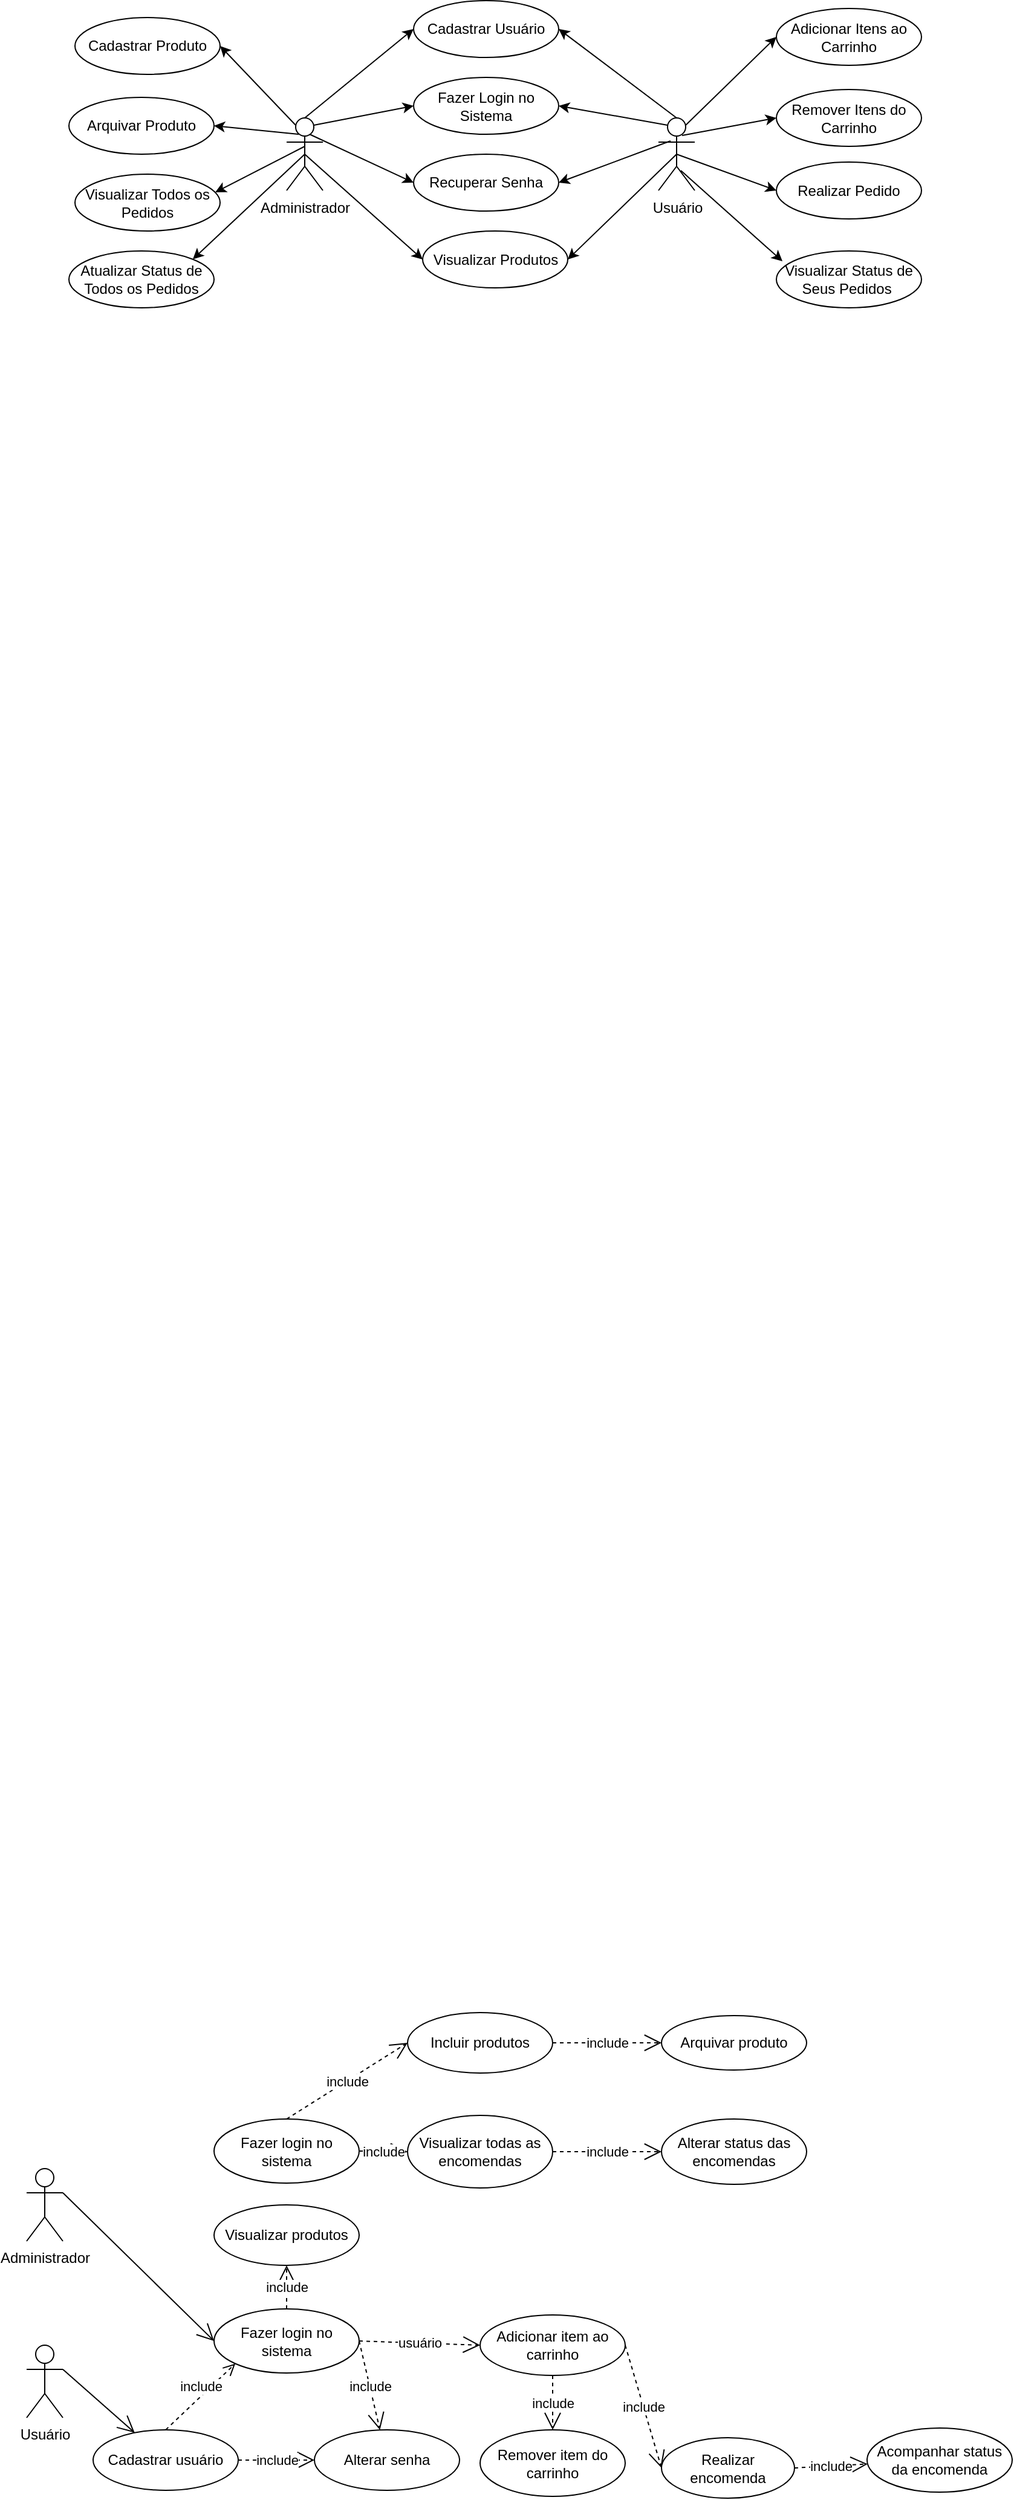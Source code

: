 <mxfile version="10.7.5" type="github"><diagram id="iFJP6-Cala5NGre8u_Ql" name="Page-1"><mxGraphModel dx="918" dy="537" grid="1" gridSize="10" guides="1" tooltips="1" connect="1" arrows="1" fold="1" page="1" pageScale="1" pageWidth="827" pageHeight="1169" math="0" shadow="0"><root><mxCell id="0"/><mxCell id="1" parent="0"/><mxCell id="V1OaZmoZynYaGihRjnmN-1" value="Administrador&lt;br&gt;&lt;br&gt;" style="shape=umlActor;verticalLabelPosition=bottom;labelBackgroundColor=#ffffff;verticalAlign=top;html=1;" parent="1" vertex="1"><mxGeometry x="40" y="2009" width="30" height="60" as="geometry"/></mxCell><mxCell id="V1OaZmoZynYaGihRjnmN-4" value="Visualizar produtos&lt;br&gt;" style="ellipse;whiteSpace=wrap;html=1;" parent="1" vertex="1"><mxGeometry x="195" y="2039" width="120" height="50" as="geometry"/></mxCell><mxCell id="V1OaZmoZynYaGihRjnmN-5" value="Usuário&lt;br&gt;&lt;br&gt;" style="shape=umlActor;verticalLabelPosition=bottom;labelBackgroundColor=#ffffff;verticalAlign=top;html=1;" parent="1" vertex="1"><mxGeometry x="40" y="2155" width="30" height="60" as="geometry"/></mxCell><mxCell id="ndjsxVI_LUWOcdB2uOq--4" value="&lt;table&gt;&lt;tbody&gt;&lt;tr&gt;&lt;td&gt;&lt;p&gt;&lt;span&gt;Cadastrar  usuário&lt;/span&gt;&lt;/p&gt;&lt;/td&gt;&lt;/tr&gt;&lt;/tbody&gt;&lt;/table&gt;" style="ellipse;whiteSpace=wrap;html=1;" parent="1" vertex="1"><mxGeometry x="95" y="2225" width="120" height="50" as="geometry"/></mxCell><mxCell id="ndjsxVI_LUWOcdB2uOq--10" value="Alterar senha" style="ellipse;whiteSpace=wrap;html=1;" parent="1" vertex="1"><mxGeometry x="278" y="2225" width="120" height="50" as="geometry"/></mxCell><mxCell id="ndjsxVI_LUWOcdB2uOq--12" value="Adicionar item&amp;nbsp;ao carrinho&lt;br&gt;" style="ellipse;whiteSpace=wrap;html=1;" parent="1" vertex="1"><mxGeometry x="415" y="2130" width="120" height="50" as="geometry"/></mxCell><mxCell id="ndjsxVI_LUWOcdB2uOq--16" value="Realizar encomenda&lt;br&gt;" style="ellipse;whiteSpace=wrap;html=1;" parent="1" vertex="1"><mxGeometry x="565" y="2231.5" width="110" height="50" as="geometry"/></mxCell><mxCell id="ndjsxVI_LUWOcdB2uOq--20" value="Incluir produtos&lt;br&gt;" style="ellipse;whiteSpace=wrap;html=1;" parent="1" vertex="1"><mxGeometry x="355" y="1880" width="120" height="50" as="geometry"/></mxCell><mxCell id="ndjsxVI_LUWOcdB2uOq--22" value="include&lt;br&gt;" style="endArrow=open;endSize=12;dashed=1;html=1;exitX=1;exitY=0.5;exitDx=0;exitDy=0;entryX=0;entryY=0.5;entryDx=0;entryDy=0;" parent="1" source="ndjsxVI_LUWOcdB2uOq--12" target="ndjsxVI_LUWOcdB2uOq--16" edge="1"><mxGeometry width="160" relative="1" as="geometry"><mxPoint x="435" y="2255" as="sourcePoint"/><mxPoint x="595" y="2255" as="targetPoint"/></mxGeometry></mxCell><mxCell id="ndjsxVI_LUWOcdB2uOq--23" value="include&lt;br&gt;" style="endArrow=open;endSize=12;dashed=1;html=1;entryX=0;entryY=0.5;entryDx=0;entryDy=0;exitX=1;exitY=0.5;exitDx=0;exitDy=0;" parent="1" source="ndjsxVI_LUWOcdB2uOq--4" target="ndjsxVI_LUWOcdB2uOq--10" edge="1"><mxGeometry width="160" relative="1" as="geometry"><mxPoint x="285" y="2149" as="sourcePoint"/><mxPoint x="335" y="2250" as="targetPoint"/></mxGeometry></mxCell><mxCell id="ndjsxVI_LUWOcdB2uOq--26" value="include&lt;br&gt;" style="endArrow=open;endSize=12;dashed=1;html=1;exitX=1;exitY=0.5;exitDx=0;exitDy=0;" parent="1" source="ndjsxVI_LUWOcdB2uOq--20" target="ndjsxVI_LUWOcdB2uOq--27" edge="1"><mxGeometry width="160" relative="1" as="geometry"><mxPoint x="255" y="1884.5" as="sourcePoint"/><mxPoint x="315" y="1890" as="targetPoint"/></mxGeometry></mxCell><mxCell id="ndjsxVI_LUWOcdB2uOq--27" value="Arquivar produto" style="ellipse;whiteSpace=wrap;html=1;" parent="1" vertex="1"><mxGeometry x="565" y="1882.5" width="120" height="45" as="geometry"/></mxCell><mxCell id="ndjsxVI_LUWOcdB2uOq--28" value="include&lt;br&gt;" style="endArrow=open;endSize=12;dashed=1;html=1;exitX=0.5;exitY=1;exitDx=0;exitDy=0;" parent="1" source="ndjsxVI_LUWOcdB2uOq--12" target="ndjsxVI_LUWOcdB2uOq--29" edge="1"><mxGeometry width="160" relative="1" as="geometry"><mxPoint x="325" y="2295" as="sourcePoint"/><mxPoint x="335" y="2285" as="targetPoint"/></mxGeometry></mxCell><mxCell id="ndjsxVI_LUWOcdB2uOq--29" value="Remover item do carrinho" style="ellipse;whiteSpace=wrap;html=1;" parent="1" vertex="1"><mxGeometry x="415" y="2225" width="120" height="55" as="geometry"/></mxCell><mxCell id="ndjsxVI_LUWOcdB2uOq--30" value="include&lt;br&gt;" style="endArrow=open;endSize=12;dashed=1;html=1;exitX=1;exitY=0.5;exitDx=0;exitDy=0;" parent="1" source="ndjsxVI_LUWOcdB2uOq--16" target="ndjsxVI_LUWOcdB2uOq--31" edge="1"><mxGeometry width="160" relative="1" as="geometry"><mxPoint x="435" y="2240" as="sourcePoint"/><mxPoint x="685" y="2230" as="targetPoint"/></mxGeometry></mxCell><mxCell id="ndjsxVI_LUWOcdB2uOq--31" value="Acompanhar status da encomenda" style="ellipse;whiteSpace=wrap;html=1;" parent="1" vertex="1"><mxGeometry x="735" y="2223.5" width="120" height="53" as="geometry"/></mxCell><mxCell id="ndjsxVI_LUWOcdB2uOq--32" value="Visualizar todas as encomendas&lt;br&gt;" style="ellipse;whiteSpace=wrap;html=1;" parent="1" vertex="1"><mxGeometry x="355" y="1965" width="120" height="60" as="geometry"/></mxCell><mxCell id="C-URMdIttgI9mLG-oLEa-1" value="Fazer login no sistema" style="ellipse;whiteSpace=wrap;html=1;" parent="1" vertex="1"><mxGeometry x="195" y="2125" width="120" height="53" as="geometry"/></mxCell><mxCell id="C-URMdIttgI9mLG-oLEa-4" value="include&lt;br&gt;" style="html=1;verticalAlign=bottom;endArrow=open;dashed=1;endSize=8;exitX=0.5;exitY=0;exitDx=0;exitDy=0;entryX=0;entryY=1;entryDx=0;entryDy=0;" parent="1" source="ndjsxVI_LUWOcdB2uOq--4" target="C-URMdIttgI9mLG-oLEa-1" edge="1"><mxGeometry relative="1" as="geometry"><mxPoint x="195" y="2225" as="sourcePoint"/><mxPoint x="195" y="2185" as="targetPoint"/></mxGeometry></mxCell><mxCell id="C-URMdIttgI9mLG-oLEa-5" value="" style="endArrow=open;endFill=1;endSize=12;html=1;exitX=1;exitY=0.333;exitDx=0;exitDy=0;exitPerimeter=0;" parent="1" source="V1OaZmoZynYaGihRjnmN-5" target="ndjsxVI_LUWOcdB2uOq--4" edge="1"><mxGeometry width="160" relative="1" as="geometry"><mxPoint x="55" y="2365" as="sourcePoint"/><mxPoint x="215" y="2365" as="targetPoint"/></mxGeometry></mxCell><mxCell id="C-URMdIttgI9mLG-oLEa-7" value="include&lt;br&gt;" style="endArrow=open;endSize=12;dashed=1;html=1;exitX=1;exitY=0.5;exitDx=0;exitDy=0;" parent="1" source="C-URMdIttgI9mLG-oLEa-1" target="ndjsxVI_LUWOcdB2uOq--10" edge="1"><mxGeometry width="160" relative="1" as="geometry"><mxPoint x="55" y="2365" as="sourcePoint"/><mxPoint x="215" y="2365" as="targetPoint"/></mxGeometry></mxCell><mxCell id="C-URMdIttgI9mLG-oLEa-10" value="include" style="endArrow=open;endSize=12;dashed=1;html=1;exitX=0.5;exitY=0;exitDx=0;exitDy=0;" parent="1" source="C-URMdIttgI9mLG-oLEa-1" target="V1OaZmoZynYaGihRjnmN-4" edge="1"><mxGeometry width="160" relative="1" as="geometry"><mxPoint x="35" y="2405" as="sourcePoint"/><mxPoint x="195" y="2405" as="targetPoint"/></mxGeometry></mxCell><mxCell id="C-URMdIttgI9mLG-oLEa-11" value="&lt;span&gt;Alterar status das encomendas&lt;/span&gt;" style="ellipse;whiteSpace=wrap;html=1;" parent="1" vertex="1"><mxGeometry x="565" y="1968" width="120" height="54" as="geometry"/></mxCell><mxCell id="C-URMdIttgI9mLG-oLEa-12" value="include" style="endArrow=open;endSize=12;dashed=1;html=1;exitX=1;exitY=0.5;exitDx=0;exitDy=0;entryX=0;entryY=0.5;entryDx=0;entryDy=0;" parent="1" source="ndjsxVI_LUWOcdB2uOq--32" target="C-URMdIttgI9mLG-oLEa-11" edge="1"><mxGeometry width="160" relative="1" as="geometry"><mxPoint x="35" y="2405" as="sourcePoint"/><mxPoint x="195" y="2405" as="targetPoint"/></mxGeometry></mxCell><mxCell id="C-URMdIttgI9mLG-oLEa-13" value="Fazer login no sistema" style="ellipse;whiteSpace=wrap;html=1;" parent="1" vertex="1"><mxGeometry x="195" y="1968" width="120" height="53" as="geometry"/></mxCell><mxCell id="C-URMdIttgI9mLG-oLEa-15" value="" style="endArrow=open;endFill=1;endSize=12;html=1;exitX=1;exitY=0.333;exitDx=0;exitDy=0;exitPerimeter=0;entryX=0;entryY=0.5;entryDx=0;entryDy=0;" parent="1" source="V1OaZmoZynYaGihRjnmN-1" target="C-URMdIttgI9mLG-oLEa-1" edge="1"><mxGeometry width="160" relative="1" as="geometry"><mxPoint x="25" y="2445" as="sourcePoint"/><mxPoint x="185" y="2445" as="targetPoint"/></mxGeometry></mxCell><mxCell id="C-URMdIttgI9mLG-oLEa-20" value="include&lt;br&gt;" style="endArrow=open;endSize=12;dashed=1;html=1;exitX=1;exitY=0.5;exitDx=0;exitDy=0;entryX=0;entryY=0.5;entryDx=0;entryDy=0;" parent="1" source="C-URMdIttgI9mLG-oLEa-13" target="ndjsxVI_LUWOcdB2uOq--32" edge="1"><mxGeometry width="160" relative="1" as="geometry"><mxPoint x="355" y="2135" as="sourcePoint"/><mxPoint x="515" y="2135" as="targetPoint"/></mxGeometry></mxCell><mxCell id="C-URMdIttgI9mLG-oLEa-22" value="include" style="endArrow=open;endSize=12;dashed=1;html=1;exitX=0.5;exitY=0;exitDx=0;exitDy=0;entryX=0;entryY=0.5;entryDx=0;entryDy=0;" parent="1" source="C-URMdIttgI9mLG-oLEa-13" target="ndjsxVI_LUWOcdB2uOq--20" edge="1"><mxGeometry width="160" relative="1" as="geometry"><mxPoint x="35" y="2405" as="sourcePoint"/><mxPoint x="195" y="2405" as="targetPoint"/></mxGeometry></mxCell><mxCell id="C-URMdIttgI9mLG-oLEa-25" value="usuário" style="endArrow=open;endSize=12;dashed=1;html=1;exitX=1;exitY=0.5;exitDx=0;exitDy=0;entryX=0;entryY=0.5;entryDx=0;entryDy=0;" parent="1" source="C-URMdIttgI9mLG-oLEa-1" target="ndjsxVI_LUWOcdB2uOq--12" edge="1"><mxGeometry width="160" relative="1" as="geometry"><mxPoint x="5" y="2305" as="sourcePoint"/><mxPoint x="175" y="2305" as="targetPoint"/></mxGeometry></mxCell><mxCell id="C-URMdIttgI9mLG-oLEa-26" value="Administrador&lt;br&gt;&lt;br&gt;" style="shape=umlActor;verticalLabelPosition=bottom;labelBackgroundColor=#ffffff;verticalAlign=top;html=1;" parent="1" vertex="1"><mxGeometry x="255" y="313.5" width="30" height="60" as="geometry"/></mxCell><mxCell id="C-URMdIttgI9mLG-oLEa-28" value="Cadastrar Usuário" style="ellipse;whiteSpace=wrap;html=1;" parent="1" vertex="1"><mxGeometry x="360" y="216.5" width="120" height="47" as="geometry"/></mxCell><mxCell id="C-URMdIttgI9mLG-oLEa-29" value="" style="endArrow=classic;html=1;exitX=0.5;exitY=0;exitDx=0;exitDy=0;exitPerimeter=0;entryX=0;entryY=0.5;entryDx=0;entryDy=0;" parent="1" source="C-URMdIttgI9mLG-oLEa-26" target="C-URMdIttgI9mLG-oLEa-28" edge="1"><mxGeometry width="50" height="50" relative="1" as="geometry"><mxPoint x="245" y="288" as="sourcePoint"/><mxPoint x="295" y="238" as="targetPoint"/></mxGeometry></mxCell><mxCell id="C-URMdIttgI9mLG-oLEa-30" value="Usuário&lt;br&gt;" style="shape=umlActor;verticalLabelPosition=bottom;labelBackgroundColor=#ffffff;verticalAlign=top;html=1;" parent="1" vertex="1"><mxGeometry x="562.5" y="313.5" width="30" height="60" as="geometry"/></mxCell><mxCell id="C-URMdIttgI9mLG-oLEa-31" value="" style="endArrow=classic;html=1;exitX=0.5;exitY=0;exitDx=0;exitDy=0;exitPerimeter=0;entryX=1;entryY=0.5;entryDx=0;entryDy=0;" parent="1" source="C-URMdIttgI9mLG-oLEa-30" target="C-URMdIttgI9mLG-oLEa-28" edge="1"><mxGeometry width="50" height="50" relative="1" as="geometry"><mxPoint x="625" y="143.5" as="sourcePoint"/><mxPoint x="675" y="93.5" as="targetPoint"/></mxGeometry></mxCell><mxCell id="C-URMdIttgI9mLG-oLEa-32" value="Fazer Login no Sistema" style="ellipse;whiteSpace=wrap;html=1;" parent="1" vertex="1"><mxGeometry x="360" y="280" width="120" height="47" as="geometry"/></mxCell><mxCell id="C-URMdIttgI9mLG-oLEa-33" value="Recuperar Senha&lt;br&gt;" style="ellipse;whiteSpace=wrap;html=1;" parent="1" vertex="1"><mxGeometry x="360" y="343.5" width="120" height="47" as="geometry"/></mxCell><mxCell id="C-URMdIttgI9mLG-oLEa-35" value="Visualizar Produtos&lt;br&gt;" style="ellipse;whiteSpace=wrap;html=1;" parent="1" vertex="1"><mxGeometry x="367.5" y="407" width="120" height="47" as="geometry"/></mxCell><mxCell id="C-URMdIttgI9mLG-oLEa-36" value="" style="endArrow=classic;html=1;exitX=0.75;exitY=0.1;exitDx=0;exitDy=0;exitPerimeter=0;entryX=0;entryY=0.5;entryDx=0;entryDy=0;" parent="1" source="C-URMdIttgI9mLG-oLEa-26" target="C-URMdIttgI9mLG-oLEa-32" edge="1"><mxGeometry width="50" height="50" relative="1" as="geometry"><mxPoint x="285" y="296.5" as="sourcePoint"/><mxPoint x="335" y="246.5" as="targetPoint"/></mxGeometry></mxCell><mxCell id="C-URMdIttgI9mLG-oLEa-37" value="" style="endArrow=classic;html=1;entryX=0;entryY=0.5;entryDx=0;entryDy=0;exitX=0.633;exitY=0.225;exitDx=0;exitDy=0;exitPerimeter=0;" parent="1" source="C-URMdIttgI9mLG-oLEa-26" target="C-URMdIttgI9mLG-oLEa-33" edge="1"><mxGeometry width="50" height="50" relative="1" as="geometry"><mxPoint x="273" y="330" as="sourcePoint"/><mxPoint x="370" y="161" as="targetPoint"/></mxGeometry></mxCell><mxCell id="C-URMdIttgI9mLG-oLEa-39" value="" style="endArrow=classic;html=1;exitX=0.25;exitY=0.1;exitDx=0;exitDy=0;exitPerimeter=0;entryX=1;entryY=0.5;entryDx=0;entryDy=0;" parent="1" source="C-URMdIttgI9mLG-oLEa-30" target="C-URMdIttgI9mLG-oLEa-32" edge="1"><mxGeometry width="50" height="50" relative="1" as="geometry"><mxPoint x="715" y="330" as="sourcePoint"/><mxPoint x="490" y="104" as="targetPoint"/></mxGeometry></mxCell><mxCell id="C-URMdIttgI9mLG-oLEa-40" value="" style="endArrow=classic;html=1;entryX=0;entryY=0.5;entryDx=0;entryDy=0;exitX=0.5;exitY=0.5;exitDx=0;exitDy=0;exitPerimeter=0;" parent="1" source="C-URMdIttgI9mLG-oLEa-26" target="C-URMdIttgI9mLG-oLEa-35" edge="1"><mxGeometry width="50" height="50" relative="1" as="geometry"><mxPoint x="225" y="350" as="sourcePoint"/><mxPoint x="370" y="274" as="targetPoint"/></mxGeometry></mxCell><mxCell id="C-URMdIttgI9mLG-oLEa-41" value="" style="endArrow=classic;html=1;exitX=0.333;exitY=0.317;exitDx=0;exitDy=0;exitPerimeter=0;entryX=1;entryY=0.5;entryDx=0;entryDy=0;" parent="1" source="C-URMdIttgI9mLG-oLEa-30" target="C-URMdIttgI9mLG-oLEa-33" edge="1"><mxGeometry width="50" height="50" relative="1" as="geometry"><mxPoint x="708" y="336" as="sourcePoint"/><mxPoint x="490" y="161" as="targetPoint"/></mxGeometry></mxCell><mxCell id="C-URMdIttgI9mLG-oLEa-42" value="" style="endArrow=classic;html=1;entryX=1;entryY=0.5;entryDx=0;entryDy=0;exitX=0.5;exitY=0.5;exitDx=0;exitDy=0;exitPerimeter=0;" parent="1" source="C-URMdIttgI9mLG-oLEa-30" target="C-URMdIttgI9mLG-oLEa-35" edge="1"><mxGeometry width="50" height="50" relative="1" as="geometry"><mxPoint x="675" y="360" as="sourcePoint"/><mxPoint x="490" y="217" as="targetPoint"/></mxGeometry></mxCell><mxCell id="C-URMdIttgI9mLG-oLEa-43" value="Adicionar Itens ao Carrinho&lt;br&gt;" style="ellipse;whiteSpace=wrap;html=1;" parent="1" vertex="1"><mxGeometry x="660" y="223" width="120" height="47" as="geometry"/></mxCell><mxCell id="C-URMdIttgI9mLG-oLEa-44" value="" style="endArrow=classic;html=1;entryX=0;entryY=0.5;entryDx=0;entryDy=0;exitX=0.75;exitY=0.1;exitDx=0;exitDy=0;exitPerimeter=0;" parent="1" source="C-URMdIttgI9mLG-oLEa-30" target="C-URMdIttgI9mLG-oLEa-43" edge="1"><mxGeometry width="50" height="50" relative="1" as="geometry"><mxPoint x="700" y="350" as="sourcePoint"/><mxPoint x="490" y="330" as="targetPoint"/></mxGeometry></mxCell><mxCell id="C-URMdIttgI9mLG-oLEa-45" value="Remover Itens do Carrinho&lt;br&gt;" style="ellipse;whiteSpace=wrap;html=1;" parent="1" vertex="1"><mxGeometry x="660" y="290" width="120" height="47" as="geometry"/></mxCell><mxCell id="C-URMdIttgI9mLG-oLEa-46" value="" style="endArrow=classic;html=1;entryX=0;entryY=0.5;entryDx=0;entryDy=0;exitX=0.65;exitY=0.242;exitDx=0;exitDy=0;exitPerimeter=0;" parent="1" target="C-URMdIttgI9mLG-oLEa-45" edge="1" source="C-URMdIttgI9mLG-oLEa-30"><mxGeometry width="50" height="50" relative="1" as="geometry"><mxPoint x="705" y="340" as="sourcePoint"/><mxPoint x="490" y="384" as="targetPoint"/></mxGeometry></mxCell><mxCell id="C-URMdIttgI9mLG-oLEa-47" value="Realizar Pedido&lt;br&gt;" style="ellipse;whiteSpace=wrap;html=1;" parent="1" vertex="1"><mxGeometry x="660" y="350" width="120" height="47" as="geometry"/></mxCell><mxCell id="C-URMdIttgI9mLG-oLEa-52" value="" style="endArrow=classic;html=1;entryX=0;entryY=0.5;entryDx=0;entryDy=0;exitX=0.5;exitY=0.5;exitDx=0;exitDy=0;exitPerimeter=0;" parent="1" source="C-URMdIttgI9mLG-oLEa-30" target="C-URMdIttgI9mLG-oLEa-47" edge="1"><mxGeometry width="50" height="50" relative="1" as="geometry"><mxPoint x="715" y="360" as="sourcePoint"/><mxPoint x="490" y="444" as="targetPoint"/></mxGeometry></mxCell><mxCell id="cejX02eMH1Vsxzh_Ke_N-1" value="Cadastrar Produto&lt;br&gt;" style="ellipse;whiteSpace=wrap;html=1;" vertex="1" parent="1"><mxGeometry x="80" y="230.5" width="120" height="47" as="geometry"/></mxCell><mxCell id="cejX02eMH1Vsxzh_Ke_N-2" value="" style="endArrow=classic;html=1;exitX=0.25;exitY=0.1;exitDx=0;exitDy=0;exitPerimeter=0;entryX=1;entryY=0.5;entryDx=0;entryDy=0;" edge="1" parent="1" source="C-URMdIttgI9mLG-oLEa-26" target="cejX02eMH1Vsxzh_Ke_N-1"><mxGeometry width="50" height="50" relative="1" as="geometry"><mxPoint x="190" y="280.5" as="sourcePoint"/><mxPoint x="240" y="230.5" as="targetPoint"/></mxGeometry></mxCell><mxCell id="cejX02eMH1Vsxzh_Ke_N-4" value="Visualizar Status de Seus Pedidos&amp;nbsp;&lt;br&gt;" style="ellipse;whiteSpace=wrap;html=1;" vertex="1" parent="1"><mxGeometry x="660" y="423.5" width="120" height="47" as="geometry"/></mxCell><mxCell id="cejX02eMH1Vsxzh_Ke_N-5" value="Arquivar Produto&lt;br&gt;" style="ellipse;whiteSpace=wrap;html=1;" vertex="1" parent="1"><mxGeometry x="75" y="296.5" width="120" height="47" as="geometry"/></mxCell><mxCell id="cejX02eMH1Vsxzh_Ke_N-6" value="" style="endArrow=classic;html=1;exitX=0.617;exitY=0.725;exitDx=0;exitDy=0;exitPerimeter=0;entryX=0.042;entryY=0.181;entryDx=0;entryDy=0;entryPerimeter=0;" edge="1" parent="1" source="C-URMdIttgI9mLG-oLEa-30" target="cejX02eMH1Vsxzh_Ke_N-4"><mxGeometry width="50" height="50" relative="1" as="geometry"><mxPoint x="295" y="344" as="sourcePoint"/><mxPoint x="662" y="480" as="targetPoint"/></mxGeometry></mxCell><mxCell id="cejX02eMH1Vsxzh_Ke_N-7" value="" style="endArrow=classic;html=1;exitX=0.333;exitY=0.225;exitDx=0;exitDy=0;exitPerimeter=0;entryX=1;entryY=0.5;entryDx=0;entryDy=0;" edge="1" parent="1" source="C-URMdIttgI9mLG-oLEa-26" target="cejX02eMH1Vsxzh_Ke_N-5"><mxGeometry width="50" height="50" relative="1" as="geometry"><mxPoint x="273" y="330" as="sourcePoint"/><mxPoint x="210" y="264" as="targetPoint"/></mxGeometry></mxCell><mxCell id="cejX02eMH1Vsxzh_Ke_N-8" value="Atualizar Status de Todos os Pedidos&lt;br&gt;" style="ellipse;whiteSpace=wrap;html=1;" vertex="1" parent="1"><mxGeometry x="75" y="423.5" width="120" height="47" as="geometry"/></mxCell><mxCell id="cejX02eMH1Vsxzh_Ke_N-9" value="" style="endArrow=classic;html=1;exitX=0.5;exitY=0.5;exitDx=0;exitDy=0;exitPerimeter=0;entryX=1;entryY=0;entryDx=0;entryDy=0;" edge="1" parent="1" source="C-URMdIttgI9mLG-oLEa-26" target="cejX02eMH1Vsxzh_Ke_N-8"><mxGeometry width="50" height="50" relative="1" as="geometry"><mxPoint x="165" y="473.5" as="sourcePoint"/><mxPoint x="215" y="423.5" as="targetPoint"/></mxGeometry></mxCell><mxCell id="cejX02eMH1Vsxzh_Ke_N-10" value="Visualizar Todos os Pedidos&lt;br&gt;" style="ellipse;whiteSpace=wrap;html=1;" vertex="1" parent="1"><mxGeometry x="80" y="360" width="120" height="47" as="geometry"/></mxCell><mxCell id="cejX02eMH1Vsxzh_Ke_N-11" value="" style="endArrow=classic;html=1;entryX=0.967;entryY=0.319;entryDx=0;entryDy=0;entryPerimeter=0;" edge="1" parent="1" target="cejX02eMH1Vsxzh_Ke_N-10"><mxGeometry width="50" height="50" relative="1" as="geometry"><mxPoint x="270" y="337" as="sourcePoint"/><mxPoint x="205" y="330" as="targetPoint"/></mxGeometry></mxCell></root></mxGraphModel></diagram></mxfile>